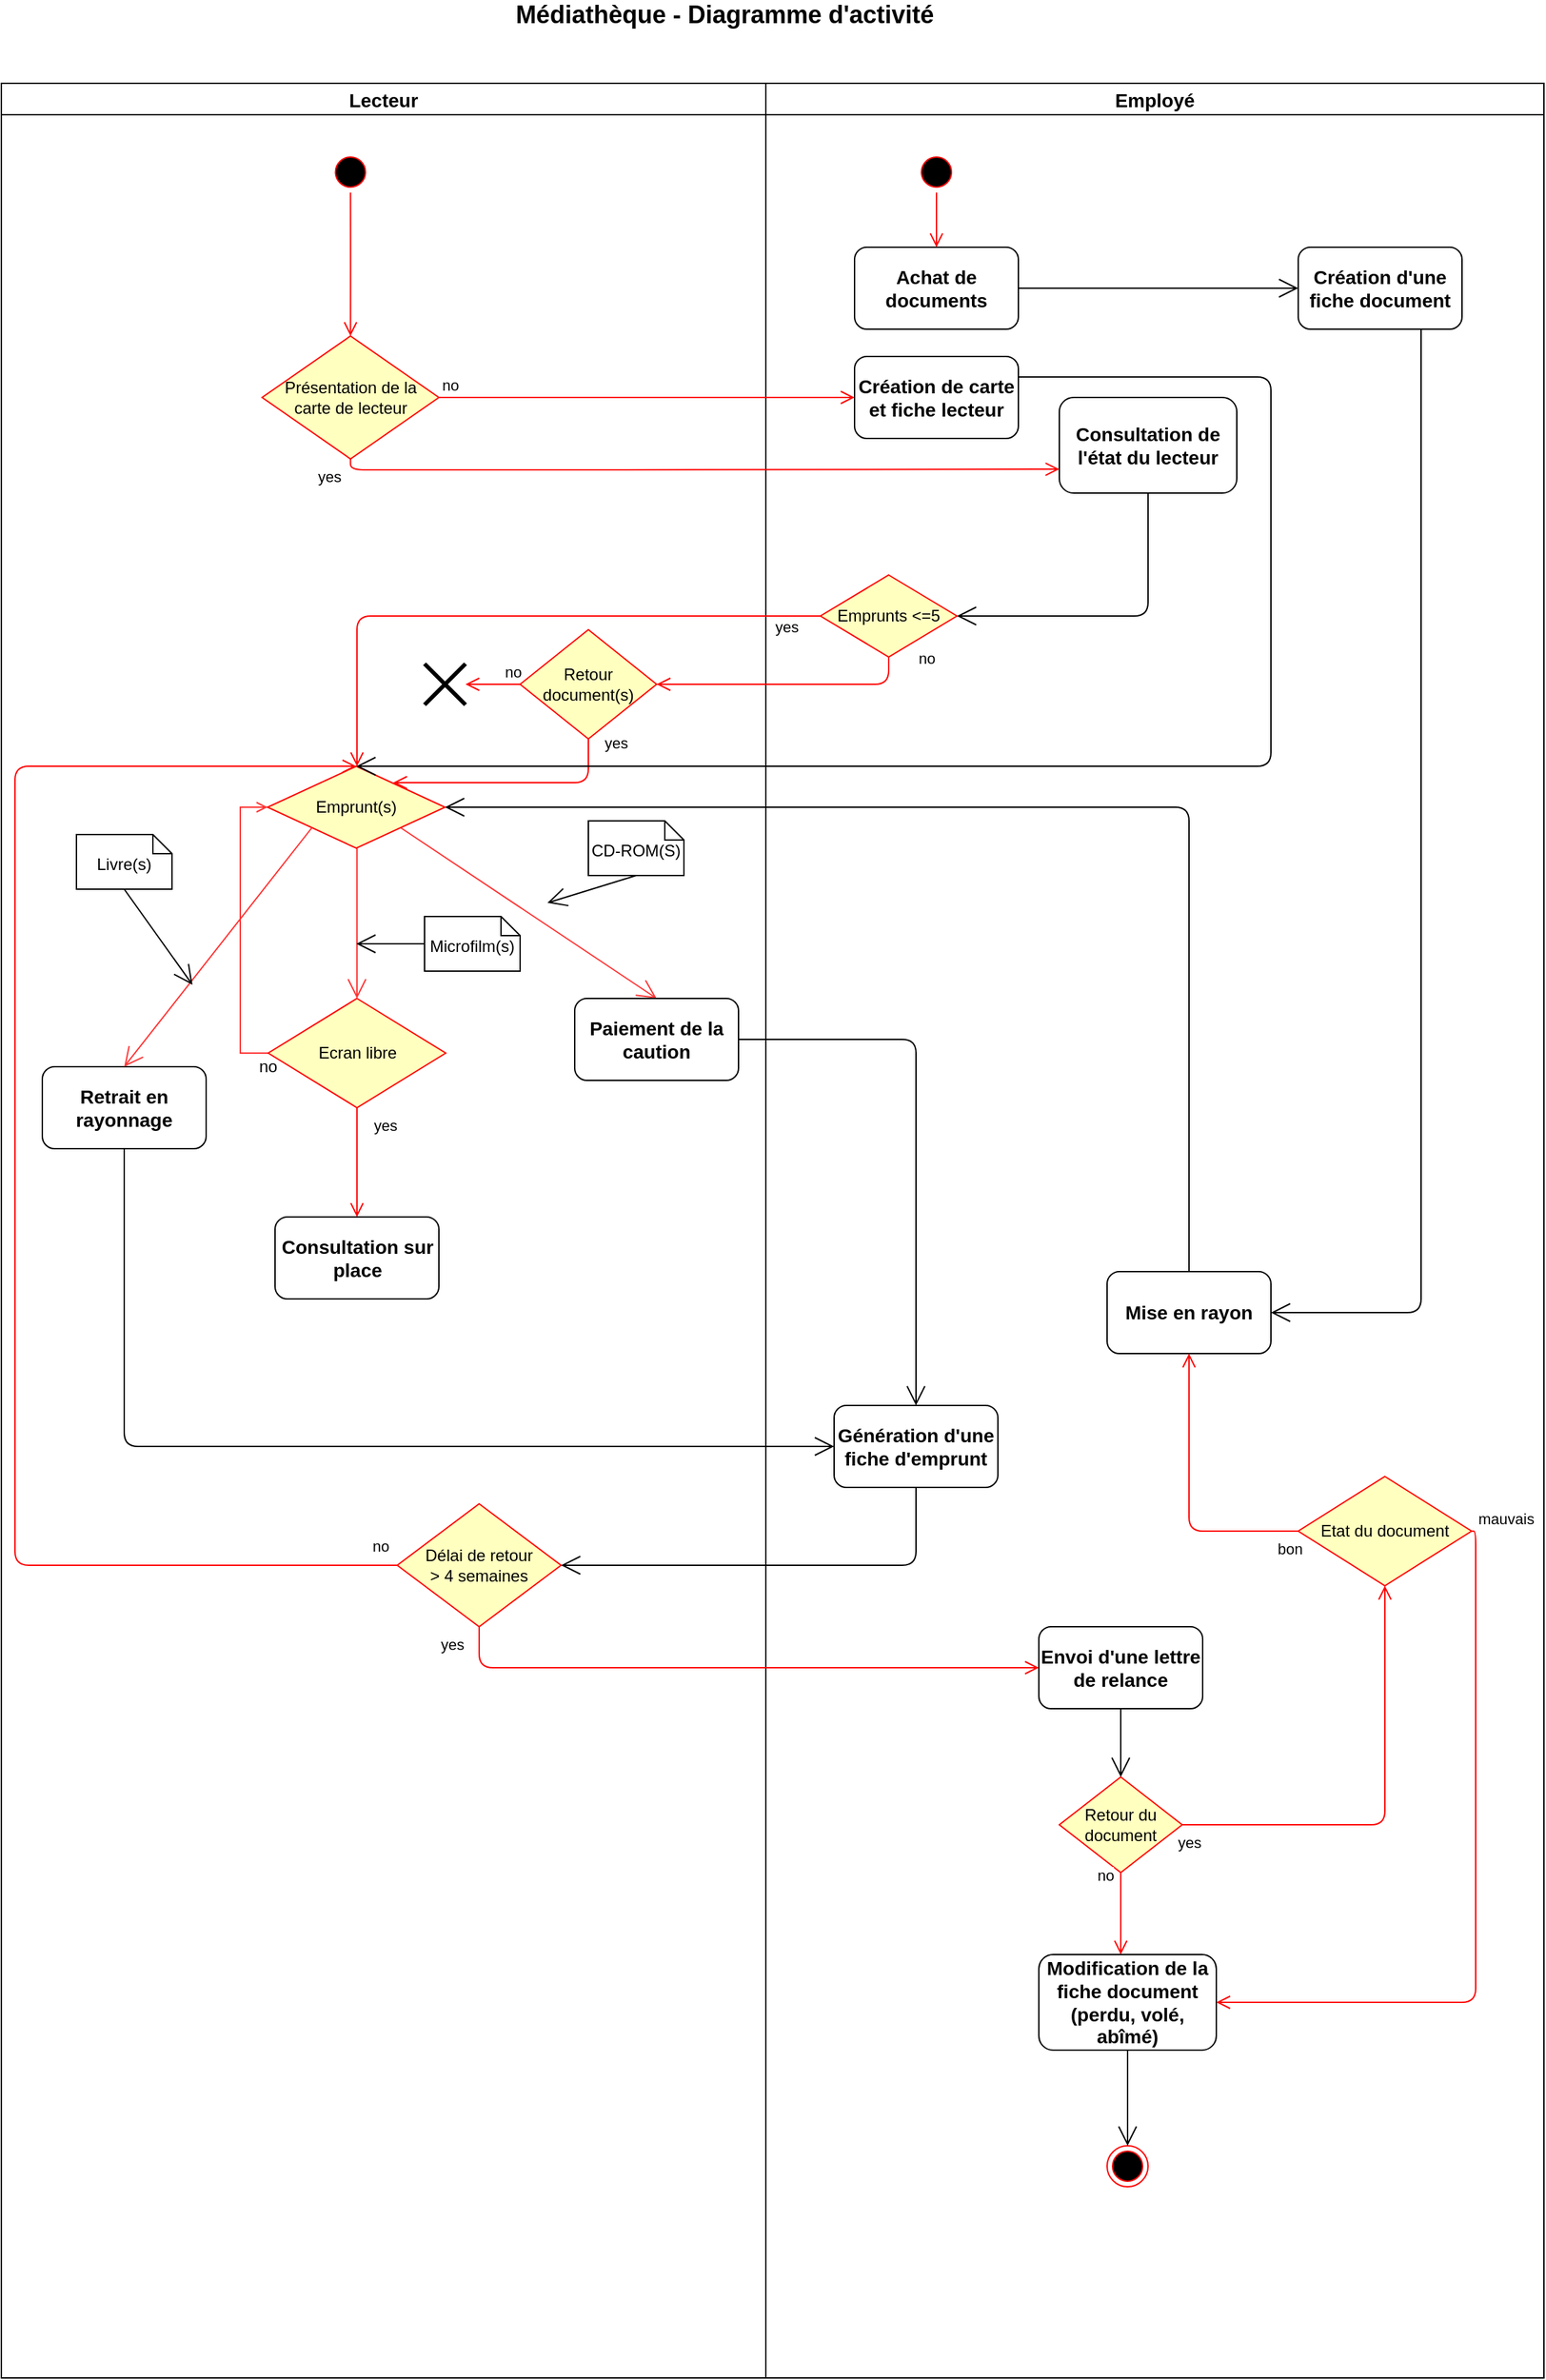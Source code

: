 <mxfile version="13.7.3" type="device"><diagram id="qWPTSS_Yt8J8gGFLDdD4" name="Page-1"><mxGraphModel dx="1086" dy="806" grid="1" gridSize="10" guides="1" tooltips="1" connect="1" arrows="1" fold="1" page="1" pageScale="1" pageWidth="827" pageHeight="1169" math="0" shadow="0"><root><mxCell id="0"/><mxCell id="1" parent="0"/><mxCell id="Ye4wpe0oZTbyQS1bvn_K-1" value="Médiathèque - Diagramme d'activité" style="text;html=1;strokeColor=none;fillColor=none;align=center;verticalAlign=middle;whiteSpace=wrap;rounded=0;fontSize=18;fontStyle=1" parent="1" vertex="1"><mxGeometry x="390" y="20" width="360" height="20" as="geometry"/></mxCell><mxCell id="Ye4wpe0oZTbyQS1bvn_K-6" value="Lecteur" style="swimlane;strokeColor=#000000;strokeWidth=1;fontSize=14;" parent="1" vertex="1"><mxGeometry x="40" y="80" width="560" height="1680" as="geometry"/></mxCell><mxCell id="Ye4wpe0oZTbyQS1bvn_K-56" value="" style="ellipse;html=1;shape=startState;fillColor=#000000;strokeColor=#ff0000;" parent="Ye4wpe0oZTbyQS1bvn_K-6" vertex="1"><mxGeometry x="240.75" y="50" width="30" height="30" as="geometry"/></mxCell><mxCell id="Ye4wpe0oZTbyQS1bvn_K-57" value="" style="edgeStyle=orthogonalEdgeStyle;html=1;verticalAlign=bottom;endArrow=open;endSize=8;strokeColor=#ff0000;entryX=0.5;entryY=0;entryDx=0;entryDy=0;" parent="Ye4wpe0oZTbyQS1bvn_K-6" source="Ye4wpe0oZTbyQS1bvn_K-56" target="SCdOnJHrRwo-VUFmhlfg-7" edge="1"><mxGeometry relative="1" as="geometry"><mxPoint x="260" y="140" as="targetPoint"/><Array as="points"><mxPoint x="256" y="130"/><mxPoint x="256" y="130"/></Array></mxGeometry></mxCell><mxCell id="Ye4wpe0oZTbyQS1bvn_K-78" value="&lt;font style=&quot;font-size: 14px&quot;&gt;&lt;b&gt;Retrait en rayonnage&lt;/b&gt;&lt;/font&gt;" style="rounded=1;whiteSpace=wrap;html=1;" parent="Ye4wpe0oZTbyQS1bvn_K-6" vertex="1"><mxGeometry x="30" y="720" width="120" height="60" as="geometry"/></mxCell><mxCell id="Ye4wpe0oZTbyQS1bvn_K-69" value="" style="endArrow=open;endFill=1;endSize=12;html=1;exitX=1;exitY=1;exitDx=0;exitDy=0;entryX=0.5;entryY=0;entryDx=0;entryDy=0;strokeColor=#FF3333;" parent="Ye4wpe0oZTbyQS1bvn_K-6" source="nHisD0bxH72T6tK7jM0f-1" target="Ye4wpe0oZTbyQS1bvn_K-76" edge="1"><mxGeometry width="160" relative="1" as="geometry"><mxPoint x="320.5" y="560" as="sourcePoint"/><mxPoint x="399.46" y="631.98" as="targetPoint"/></mxGeometry></mxCell><mxCell id="Ye4wpe0oZTbyQS1bvn_K-67" value="" style="endArrow=open;endFill=1;endSize=12;html=1;exitX=0;exitY=1;exitDx=0;exitDy=0;entryX=0.5;entryY=0;entryDx=0;entryDy=0;fillColor=#f8cecc;strokeColor=#FF3333;" parent="Ye4wpe0oZTbyQS1bvn_K-6" source="nHisD0bxH72T6tK7jM0f-1" target="Ye4wpe0oZTbyQS1bvn_K-78" edge="1"><mxGeometry width="160" relative="1" as="geometry"><mxPoint x="200.5" y="560" as="sourcePoint"/><mxPoint x="80.5" y="640" as="targetPoint"/></mxGeometry></mxCell><mxCell id="Ye4wpe0oZTbyQS1bvn_K-76" value="&lt;font style=&quot;font-size: 14px&quot;&gt;&lt;b&gt;Paiement de la caution&lt;/b&gt;&lt;/font&gt;" style="rounded=1;whiteSpace=wrap;html=1;" parent="Ye4wpe0oZTbyQS1bvn_K-6" vertex="1"><mxGeometry x="420" y="670" width="120" height="60" as="geometry"/></mxCell><mxCell id="nHisD0bxH72T6tK7jM0f-10" style="edgeStyle=orthogonalEdgeStyle;rounded=0;orthogonalLoop=1;jettySize=auto;html=1;entryX=0;entryY=0.5;entryDx=0;entryDy=0;strokeColor=#FF3333;endArrow=open;endFill=0;" parent="Ye4wpe0oZTbyQS1bvn_K-6" source="SCdOnJHrRwo-VUFmhlfg-1" target="nHisD0bxH72T6tK7jM0f-1" edge="1"><mxGeometry relative="1" as="geometry"><Array as="points"><mxPoint x="175" y="710"/><mxPoint x="175" y="530"/></Array></mxGeometry></mxCell><mxCell id="SCdOnJHrRwo-VUFmhlfg-1" value="&lt;font style=&quot;font-size: 12px&quot;&gt;Ecran libre&lt;/font&gt;" style="rhombus;whiteSpace=wrap;html=1;fillColor=#ffffc0;strokeColor=#ff0000;" parent="Ye4wpe0oZTbyQS1bvn_K-6" vertex="1"><mxGeometry x="195.5" y="670" width="130" height="80" as="geometry"/></mxCell><mxCell id="SCdOnJHrRwo-VUFmhlfg-3" value="yes" style="edgeStyle=orthogonalEdgeStyle;html=1;align=left;verticalAlign=top;endArrow=open;endSize=8;strokeColor=#ff0000;entryX=0.5;entryY=0;entryDx=0;entryDy=0;" parent="Ye4wpe0oZTbyQS1bvn_K-6" source="SCdOnJHrRwo-VUFmhlfg-1" edge="1"><mxGeometry x="-1" y="10" relative="1" as="geometry"><mxPoint x="260.5" y="830" as="targetPoint"/><mxPoint as="offset"/></mxGeometry></mxCell><mxCell id="SCdOnJHrRwo-VUFmhlfg-4" value="" style="endArrow=open;endFill=1;endSize=12;html=1;exitX=0.5;exitY=1;exitDx=0;exitDy=0;entryX=0.5;entryY=0;entryDx=0;entryDy=0;strokeColor=#FF3333;" parent="Ye4wpe0oZTbyQS1bvn_K-6" target="SCdOnJHrRwo-VUFmhlfg-1" edge="1"><mxGeometry width="160" relative="1" as="geometry"><mxPoint x="260.5" y="560" as="sourcePoint"/><mxPoint x="760.5" y="890" as="targetPoint"/></mxGeometry></mxCell><mxCell id="SCdOnJHrRwo-VUFmhlfg-7" value="&lt;font style=&quot;font-size: 12px&quot;&gt;Présentation de la&lt;br&gt;carte de lecteur&lt;/font&gt;" style="rhombus;whiteSpace=wrap;html=1;fillColor=#ffffc0;strokeColor=#ff0000;" parent="Ye4wpe0oZTbyQS1bvn_K-6" vertex="1"><mxGeometry x="191" y="185" width="129.5" height="90" as="geometry"/></mxCell><mxCell id="SCdOnJHrRwo-VUFmhlfg-33" value="Délai de retour &lt;br&gt;&amp;gt; 4 semaines" style="rhombus;whiteSpace=wrap;html=1;fillColor=#ffffc0;strokeColor=#ff0000;" parent="Ye4wpe0oZTbyQS1bvn_K-6" vertex="1"><mxGeometry x="290" y="1040" width="120" height="90" as="geometry"/></mxCell><mxCell id="SCdOnJHrRwo-VUFmhlfg-35" value="yes" style="edgeStyle=orthogonalEdgeStyle;html=1;align=left;verticalAlign=top;endArrow=open;endSize=8;strokeColor=#ff0000;exitX=0;exitY=0.5;exitDx=0;exitDy=0;entryX=0.5;entryY=0;entryDx=0;entryDy=0;" parent="Ye4wpe0oZTbyQS1bvn_K-6" source="SCdOnJHrRwo-VUFmhlfg-33" target="nHisD0bxH72T6tK7jM0f-1" edge="1"><mxGeometry x="-1" y="54" relative="1" as="geometry"><mxPoint x="200.5" y="515" as="targetPoint"/><mxPoint x="30" y="-9" as="offset"/><Array as="points"><mxPoint x="10" y="1085"/><mxPoint x="10" y="500"/></Array></mxGeometry></mxCell><mxCell id="nHisD0bxH72T6tK7jM0f-1" value="Emprunt(s)" style="rhombus;whiteSpace=wrap;html=1;fillColor=#ffffc0;strokeColor=#ff0000;" parent="Ye4wpe0oZTbyQS1bvn_K-6" vertex="1"><mxGeometry x="195" y="500" width="130" height="60" as="geometry"/></mxCell><mxCell id="nHisD0bxH72T6tK7jM0f-3" value="&lt;br&gt;Livre(s)" style="shape=note;whiteSpace=wrap;html=1;size=14;verticalAlign=top;align=center;spacingTop=-6;" parent="Ye4wpe0oZTbyQS1bvn_K-6" vertex="1"><mxGeometry x="55" y="550" width="70" height="40" as="geometry"/></mxCell><mxCell id="nHisD0bxH72T6tK7jM0f-6" value="&lt;br&gt;CD-ROM(S)" style="shape=note;whiteSpace=wrap;html=1;size=14;verticalAlign=top;align=center;spacingTop=-6;" parent="Ye4wpe0oZTbyQS1bvn_K-6" vertex="1"><mxGeometry x="430" y="540" width="70" height="40" as="geometry"/></mxCell><mxCell id="nHisD0bxH72T6tK7jM0f-11" value="no" style="text;html=1;align=center;verticalAlign=middle;resizable=0;points=[];autosize=1;" parent="Ye4wpe0oZTbyQS1bvn_K-6" vertex="1"><mxGeometry x="180" y="710" width="30" height="20" as="geometry"/></mxCell><mxCell id="nHisD0bxH72T6tK7jM0f-12" value="&lt;br&gt;Microfilm(s)" style="shape=note;whiteSpace=wrap;html=1;size=14;verticalAlign=top;align=center;spacingTop=-6;" parent="Ye4wpe0oZTbyQS1bvn_K-6" vertex="1"><mxGeometry x="310" y="610" width="70" height="40" as="geometry"/></mxCell><mxCell id="nHisD0bxH72T6tK7jM0f-14" value="&lt;font style=&quot;font-size: 14px&quot;&gt;&lt;b&gt;Consultation sur place&lt;/b&gt;&lt;/font&gt;" style="rounded=1;whiteSpace=wrap;html=1;" parent="Ye4wpe0oZTbyQS1bvn_K-6" vertex="1"><mxGeometry x="200.5" y="830" width="120" height="60" as="geometry"/></mxCell><mxCell id="nHisD0bxH72T6tK7jM0f-15" value="Retour document(s)" style="rhombus;whiteSpace=wrap;html=1;fillColor=#ffffc0;strokeColor=#ff0000;" parent="Ye4wpe0oZTbyQS1bvn_K-6" vertex="1"><mxGeometry x="380" y="400" width="100" height="80" as="geometry"/></mxCell><mxCell id="nHisD0bxH72T6tK7jM0f-16" value="no" style="edgeStyle=orthogonalEdgeStyle;html=1;align=left;verticalAlign=bottom;endArrow=open;endSize=8;strokeColor=#ff0000;exitX=0;exitY=0.5;exitDx=0;exitDy=0;" parent="Ye4wpe0oZTbyQS1bvn_K-6" source="nHisD0bxH72T6tK7jM0f-15" edge="1"><mxGeometry x="-0.333" relative="1" as="geometry"><mxPoint x="340" y="440" as="targetPoint"/><mxPoint as="offset"/></mxGeometry></mxCell><mxCell id="nHisD0bxH72T6tK7jM0f-17" value="yes" style="edgeStyle=orthogonalEdgeStyle;html=1;align=left;verticalAlign=top;endArrow=open;endSize=8;strokeColor=#ff0000;entryX=0.708;entryY=0.2;entryDx=0;entryDy=0;entryPerimeter=0;exitX=0.5;exitY=1;exitDx=0;exitDy=0;" parent="Ye4wpe0oZTbyQS1bvn_K-6" source="nHisD0bxH72T6tK7jM0f-15" target="nHisD0bxH72T6tK7jM0f-1" edge="1"><mxGeometry x="-0.634" y="-43" relative="1" as="geometry"><mxPoint x="420" y="510" as="targetPoint"/><Array as="points"><mxPoint x="430" y="512"/></Array><mxPoint x="10" y="1" as="offset"/></mxGeometry></mxCell><mxCell id="nHisD0bxH72T6tK7jM0f-19" value="" style="shape=umlDestroy;whiteSpace=wrap;html=1;strokeWidth=3;" parent="Ye4wpe0oZTbyQS1bvn_K-6" vertex="1"><mxGeometry x="310" y="425" width="30" height="30" as="geometry"/></mxCell><mxCell id="Ye4wpe0oZTbyQS1bvn_K-31" value="Employé" style="swimlane;strokeColor=#000000;strokeWidth=1;fontSize=14;" parent="1" vertex="1"><mxGeometry x="600" y="80" width="570" height="1680" as="geometry"/></mxCell><mxCell id="SCdOnJHrRwo-VUFmhlfg-10" value="&lt;b&gt;&lt;font style=&quot;font-size: 14px&quot;&gt;Création de carte et fiche lecteur&lt;/font&gt;&lt;/b&gt;" style="rounded=1;whiteSpace=wrap;html=1;" parent="Ye4wpe0oZTbyQS1bvn_K-31" vertex="1"><mxGeometry x="65" y="200" width="120" height="60" as="geometry"/></mxCell><mxCell id="SCdOnJHrRwo-VUFmhlfg-17" value="&lt;font style=&quot;font-size: 14px&quot;&gt;&lt;b&gt;Génération d'une fiche d'emprunt&lt;/b&gt;&lt;/font&gt;" style="rounded=1;whiteSpace=wrap;html=1;strokeWidth=1;" parent="Ye4wpe0oZTbyQS1bvn_K-31" vertex="1"><mxGeometry x="50" y="968" width="120" height="60" as="geometry"/></mxCell><mxCell id="SCdOnJHrRwo-VUFmhlfg-19" value="" style="ellipse;html=1;shape=startState;fillColor=#000000;strokeColor=#ff0000;" parent="Ye4wpe0oZTbyQS1bvn_K-31" vertex="1"><mxGeometry x="110" y="50" width="30" height="30" as="geometry"/></mxCell><mxCell id="SCdOnJHrRwo-VUFmhlfg-20" value="" style="edgeStyle=orthogonalEdgeStyle;html=1;verticalAlign=bottom;endArrow=open;endSize=8;strokeColor=#ff0000;entryX=0.5;entryY=0;entryDx=0;entryDy=0;" parent="Ye4wpe0oZTbyQS1bvn_K-31" source="SCdOnJHrRwo-VUFmhlfg-19" target="SCdOnJHrRwo-VUFmhlfg-21" edge="1"><mxGeometry relative="1" as="geometry"><mxPoint x="280" y="140" as="targetPoint"/></mxGeometry></mxCell><mxCell id="SCdOnJHrRwo-VUFmhlfg-21" value="&lt;font style=&quot;font-size: 14px&quot;&gt;&lt;b&gt;Achat de documents&lt;/b&gt;&lt;/font&gt;" style="rounded=1;whiteSpace=wrap;html=1;strokeWidth=1;" parent="Ye4wpe0oZTbyQS1bvn_K-31" vertex="1"><mxGeometry x="65" y="120" width="120" height="60" as="geometry"/></mxCell><mxCell id="SCdOnJHrRwo-VUFmhlfg-23" value="&lt;font style=&quot;font-size: 14px&quot;&gt;&lt;b&gt;Création d'une fiche document&lt;/b&gt;&lt;/font&gt;" style="rounded=1;whiteSpace=wrap;html=1;" parent="Ye4wpe0oZTbyQS1bvn_K-31" vertex="1"><mxGeometry x="390" y="120" width="120" height="60" as="geometry"/></mxCell><mxCell id="SCdOnJHrRwo-VUFmhlfg-22" value="" style="endArrow=open;endFill=1;endSize=12;html=1;exitX=1;exitY=0.5;exitDx=0;exitDy=0;" parent="Ye4wpe0oZTbyQS1bvn_K-31" source="SCdOnJHrRwo-VUFmhlfg-21" target="SCdOnJHrRwo-VUFmhlfg-23" edge="1"><mxGeometry width="160" relative="1" as="geometry"><mxPoint x="-90" y="490" as="sourcePoint"/><mxPoint x="360" y="230" as="targetPoint"/></mxGeometry></mxCell><mxCell id="SCdOnJHrRwo-VUFmhlfg-27" value="&lt;font style=&quot;font-size: 14px&quot;&gt;&lt;b&gt;Consultation de l'état du lecteur&lt;/b&gt;&lt;/font&gt;" style="rounded=1;whiteSpace=wrap;html=1;strokeWidth=1;" parent="Ye4wpe0oZTbyQS1bvn_K-31" vertex="1"><mxGeometry x="215" y="230" width="130" height="70" as="geometry"/></mxCell><mxCell id="SCdOnJHrRwo-VUFmhlfg-28" value="Emprunts &amp;lt;=5" style="rhombus;whiteSpace=wrap;html=1;fillColor=#ffffc0;strokeColor=#ff0000;" parent="Ye4wpe0oZTbyQS1bvn_K-31" vertex="1"><mxGeometry x="40" y="360" width="100" height="60" as="geometry"/></mxCell><mxCell id="SCdOnJHrRwo-VUFmhlfg-31" value="" style="endArrow=open;endFill=1;endSize=12;html=1;exitX=0.5;exitY=1;exitDx=0;exitDy=0;entryX=1;entryY=0.5;entryDx=0;entryDy=0;" parent="Ye4wpe0oZTbyQS1bvn_K-31" source="SCdOnJHrRwo-VUFmhlfg-27" target="SCdOnJHrRwo-VUFmhlfg-28" edge="1"><mxGeometry width="160" relative="1" as="geometry"><mxPoint x="-90" y="350" as="sourcePoint"/><mxPoint x="70" y="350" as="targetPoint"/><Array as="points"><mxPoint x="280" y="390"/></Array></mxGeometry></mxCell><mxCell id="SCdOnJHrRwo-VUFmhlfg-29" value="no" style="edgeStyle=orthogonalEdgeStyle;html=1;align=left;verticalAlign=bottom;endArrow=open;endSize=8;strokeColor=#ff0000;" parent="Ye4wpe0oZTbyQS1bvn_K-31" source="SCdOnJHrRwo-VUFmhlfg-28" edge="1"><mxGeometry x="-0.895" y="20" relative="1" as="geometry"><mxPoint x="-80" y="440" as="targetPoint"/><Array as="points"><mxPoint x="90" y="440"/></Array><mxPoint as="offset"/></mxGeometry></mxCell><mxCell id="SCdOnJHrRwo-VUFmhlfg-40" value="&lt;font style=&quot;font-size: 14px&quot;&gt;&lt;b&gt;Envoi d'une lettre de relance&lt;/b&gt;&lt;/font&gt;" style="rounded=1;whiteSpace=wrap;html=1;strokeWidth=1;" parent="Ye4wpe0oZTbyQS1bvn_K-31" vertex="1"><mxGeometry x="200" y="1130" width="120" height="60" as="geometry"/></mxCell><mxCell id="SCdOnJHrRwo-VUFmhlfg-41" value="Retour du document" style="rhombus;whiteSpace=wrap;html=1;fillColor=#ffffc0;strokeColor=#ff0000;" parent="Ye4wpe0oZTbyQS1bvn_K-31" vertex="1"><mxGeometry x="215" y="1240" width="90" height="70" as="geometry"/></mxCell><mxCell id="SCdOnJHrRwo-VUFmhlfg-43" value="yes" style="edgeStyle=orthogonalEdgeStyle;html=1;align=left;verticalAlign=top;endArrow=open;endSize=8;strokeColor=#ff0000;" parent="Ye4wpe0oZTbyQS1bvn_K-31" source="SCdOnJHrRwo-VUFmhlfg-41" edge="1"><mxGeometry x="-1" y="53" relative="1" as="geometry"><mxPoint x="260" y="1370" as="targetPoint"/><mxPoint x="-13" y="-35" as="offset"/></mxGeometry></mxCell><mxCell id="SCdOnJHrRwo-VUFmhlfg-44" value="" style="endArrow=open;endFill=1;endSize=12;html=1;exitX=0.5;exitY=1;exitDx=0;exitDy=0;" parent="Ye4wpe0oZTbyQS1bvn_K-31" source="SCdOnJHrRwo-VUFmhlfg-40" target="SCdOnJHrRwo-VUFmhlfg-41" edge="1"><mxGeometry width="160" relative="1" as="geometry"><mxPoint x="-90" y="1320" as="sourcePoint"/><mxPoint x="70" y="1320" as="targetPoint"/></mxGeometry></mxCell><mxCell id="SCdOnJHrRwo-VUFmhlfg-46" value="&lt;font style=&quot;font-size: 14px&quot;&gt;&lt;b&gt;Modification de la fiche document (perdu, volé, abîmé)&lt;/b&gt;&lt;/font&gt;" style="rounded=1;whiteSpace=wrap;html=1;strokeWidth=1;" parent="Ye4wpe0oZTbyQS1bvn_K-31" vertex="1"><mxGeometry x="200" y="1370" width="130" height="70" as="geometry"/></mxCell><mxCell id="nHisD0bxH72T6tK7jM0f-20" value="Etat du document" style="rhombus;whiteSpace=wrap;html=1;fillColor=#ffffc0;strokeColor=#ff0000;" parent="Ye4wpe0oZTbyQS1bvn_K-31" vertex="1"><mxGeometry x="390" y="1020" width="127" height="80" as="geometry"/></mxCell><mxCell id="nHisD0bxH72T6tK7jM0f-21" value="mauvais" style="edgeStyle=orthogonalEdgeStyle;html=1;align=left;verticalAlign=bottom;endArrow=open;endSize=8;strokeColor=#ff0000;exitX=1;exitY=0.5;exitDx=0;exitDy=0;entryX=1;entryY=0.5;entryDx=0;entryDy=0;" parent="Ye4wpe0oZTbyQS1bvn_K-31" source="nHisD0bxH72T6tK7jM0f-20" target="SCdOnJHrRwo-VUFmhlfg-46" edge="1"><mxGeometry x="-0.989" relative="1" as="geometry"><mxPoint x="454" y="920" as="targetPoint"/><Array as="points"><mxPoint x="520" y="1060"/><mxPoint x="520" y="1405"/></Array><mxPoint as="offset"/></mxGeometry></mxCell><mxCell id="SCdOnJHrRwo-VUFmhlfg-42" value="no" style="edgeStyle=orthogonalEdgeStyle;html=1;align=left;verticalAlign=bottom;endArrow=open;endSize=8;strokeColor=#ff0000;entryX=0.5;entryY=1;entryDx=0;entryDy=0;" parent="Ye4wpe0oZTbyQS1bvn_K-31" source="SCdOnJHrRwo-VUFmhlfg-41" target="nHisD0bxH72T6tK7jM0f-20" edge="1"><mxGeometry x="-0.082" y="218" relative="1" as="geometry"><mxPoint x="380" y="930" as="targetPoint"/><mxPoint x="5" y="46" as="offset"/><Array as="points"><mxPoint x="454" y="1275"/></Array></mxGeometry></mxCell><mxCell id="nHisD0bxH72T6tK7jM0f-28" value="" style="ellipse;html=1;shape=endState;fillColor=#000000;strokeColor=#ff0000;" parent="Ye4wpe0oZTbyQS1bvn_K-31" vertex="1"><mxGeometry x="250" y="1510" width="30" height="30" as="geometry"/></mxCell><mxCell id="nHisD0bxH72T6tK7jM0f-29" value="" style="endArrow=open;endFill=1;endSize=12;html=1;strokeColor=#000000;exitX=0.5;exitY=1;exitDx=0;exitDy=0;entryX=0.5;entryY=0;entryDx=0;entryDy=0;" parent="Ye4wpe0oZTbyQS1bvn_K-31" source="SCdOnJHrRwo-VUFmhlfg-46" target="nHisD0bxH72T6tK7jM0f-28" edge="1"><mxGeometry width="160" relative="1" as="geometry"><mxPoint x="-180" y="1290" as="sourcePoint"/><mxPoint x="-20" y="1290" as="targetPoint"/></mxGeometry></mxCell><mxCell id="SCdOnJHrRwo-VUFmhlfg-8" value="no" style="edgeStyle=orthogonalEdgeStyle;html=1;align=left;verticalAlign=bottom;endArrow=open;endSize=8;strokeColor=#ff0000;entryX=0;entryY=0.5;entryDx=0;entryDy=0;" parent="1" source="SCdOnJHrRwo-VUFmhlfg-7" target="SCdOnJHrRwo-VUFmhlfg-10" edge="1"><mxGeometry x="-1" relative="1" as="geometry"><mxPoint x="780" y="475" as="targetPoint"/></mxGeometry></mxCell><mxCell id="SCdOnJHrRwo-VUFmhlfg-11" value="" style="endArrow=open;endFill=1;endSize=12;html=1;exitX=1;exitY=0.25;exitDx=0;exitDy=0;entryX=0.5;entryY=0;entryDx=0;entryDy=0;" parent="1" source="SCdOnJHrRwo-VUFmhlfg-10" target="nHisD0bxH72T6tK7jM0f-1" edge="1"><mxGeometry width="160" relative="1" as="geometry"><mxPoint x="470" y="490" as="sourcePoint"/><mxPoint x="361" y="620" as="targetPoint"/><Array as="points"><mxPoint x="970" y="295"/><mxPoint x="970" y="400"/><mxPoint x="970" y="580"/><mxPoint x="930" y="580"/><mxPoint x="890" y="580"/></Array></mxGeometry></mxCell><mxCell id="SCdOnJHrRwo-VUFmhlfg-30" value="yes" style="edgeStyle=orthogonalEdgeStyle;html=1;align=left;verticalAlign=top;endArrow=open;endSize=8;strokeColor=#ff0000;exitX=0;exitY=0.5;exitDx=0;exitDy=0;entryX=0.5;entryY=0;entryDx=0;entryDy=0;" parent="1" source="SCdOnJHrRwo-VUFmhlfg-28" edge="1"><mxGeometry x="-0.841" y="-5" relative="1" as="geometry"><mxPoint x="300.5" y="580" as="targetPoint"/><Array as="points"><mxPoint x="301" y="470"/></Array><mxPoint as="offset"/></mxGeometry></mxCell><mxCell id="SCdOnJHrRwo-VUFmhlfg-38" value="" style="endArrow=open;endFill=1;endSize=12;html=1;exitX=0.5;exitY=1;exitDx=0;exitDy=0;entryX=1;entryY=0.5;entryDx=0;entryDy=0;" parent="1" source="SCdOnJHrRwo-VUFmhlfg-17" target="SCdOnJHrRwo-VUFmhlfg-33" edge="1"><mxGeometry width="160" relative="1" as="geometry"><mxPoint x="470" y="1010" as="sourcePoint"/><mxPoint x="630" y="1010" as="targetPoint"/><Array as="points"><mxPoint x="710" y="1165"/></Array></mxGeometry></mxCell><mxCell id="SCdOnJHrRwo-VUFmhlfg-15" value="" style="endArrow=open;endFill=1;endSize=12;html=1;exitX=1;exitY=0.5;exitDx=0;exitDy=0;entryX=0.5;entryY=0;entryDx=0;entryDy=0;" parent="1" source="Ye4wpe0oZTbyQS1bvn_K-76" target="SCdOnJHrRwo-VUFmhlfg-17" edge="1"><mxGeometry width="160" relative="1" as="geometry"><mxPoint x="120.5" y="940" as="sourcePoint"/><mxPoint x="301.825" y="1040" as="targetPoint"/><Array as="points"><mxPoint x="710" y="780"/></Array></mxGeometry></mxCell><mxCell id="SCdOnJHrRwo-VUFmhlfg-14" value="" style="endArrow=open;endFill=1;endSize=12;html=1;exitX=0.5;exitY=1;exitDx=0;exitDy=0;entryX=0;entryY=0.5;entryDx=0;entryDy=0;" parent="1" source="Ye4wpe0oZTbyQS1bvn_K-78" target="SCdOnJHrRwo-VUFmhlfg-17" edge="1"><mxGeometry width="160" relative="1" as="geometry"><mxPoint x="470" y="990" as="sourcePoint"/><mxPoint x="288.526" y="1040" as="targetPoint"/><Array as="points"><mxPoint x="130" y="1078"/></Array></mxGeometry></mxCell><mxCell id="nHisD0bxH72T6tK7jM0f-4" value="" style="endArrow=open;endFill=1;endSize=12;html=1;exitX=0.5;exitY=1;exitDx=0;exitDy=0;exitPerimeter=0;" parent="1" source="nHisD0bxH72T6tK7jM0f-3" edge="1"><mxGeometry width="160" relative="1" as="geometry"><mxPoint x="420" y="920" as="sourcePoint"/><mxPoint x="180" y="740" as="targetPoint"/></mxGeometry></mxCell><mxCell id="nHisD0bxH72T6tK7jM0f-7" value="" style="endArrow=open;endFill=1;endSize=12;html=1;exitX=0.5;exitY=1;exitDx=0;exitDy=0;exitPerimeter=0;" parent="1" source="nHisD0bxH72T6tK7jM0f-6" edge="1"><mxGeometry width="160" relative="1" as="geometry"><mxPoint x="140" y="680" as="sourcePoint"/><mxPoint x="440" y="680" as="targetPoint"/></mxGeometry></mxCell><mxCell id="nHisD0bxH72T6tK7jM0f-13" value="" style="endArrow=open;endFill=1;endSize=12;html=1;exitX=0;exitY=0.5;exitDx=0;exitDy=0;exitPerimeter=0;" parent="1" source="nHisD0bxH72T6tK7jM0f-12" edge="1"><mxGeometry width="160" relative="1" as="geometry"><mxPoint x="515" y="670" as="sourcePoint"/><mxPoint x="300" y="710" as="targetPoint"/></mxGeometry></mxCell><mxCell id="SCdOnJHrRwo-VUFmhlfg-34" value="no" style="edgeStyle=orthogonalEdgeStyle;html=1;align=left;verticalAlign=bottom;endArrow=open;endSize=8;strokeColor=#ff0000;exitX=0.5;exitY=1;exitDx=0;exitDy=0;entryX=0;entryY=0.5;entryDx=0;entryDy=0;" parent="1" source="SCdOnJHrRwo-VUFmhlfg-33" target="SCdOnJHrRwo-VUFmhlfg-40" edge="1"><mxGeometry x="-1" y="-94" relative="1" as="geometry"><mxPoint x="760" y="1240" as="targetPoint"/><Array as="points"><mxPoint x="390" y="1240"/></Array><mxPoint x="14" y="-50" as="offset"/></mxGeometry></mxCell><mxCell id="SCdOnJHrRwo-VUFmhlfg-9" value="yes" style="edgeStyle=orthogonalEdgeStyle;html=1;align=left;verticalAlign=top;endArrow=open;endSize=8;strokeColor=#ff0000;exitX=0.5;exitY=1;exitDx=0;exitDy=0;entryX=0;entryY=0.75;entryDx=0;entryDy=0;" parent="1" source="SCdOnJHrRwo-VUFmhlfg-7" target="SCdOnJHrRwo-VUFmhlfg-27" edge="1"><mxGeometry x="-0.97" y="27" relative="1" as="geometry"><mxPoint x="770" y="355" as="targetPoint"/><Array as="points"><mxPoint x="296" y="363"/><mxPoint x="485" y="363"/></Array><mxPoint x="-26" y="19" as="offset"/><mxPoint x="300" y="392" as="sourcePoint"/></mxGeometry></mxCell><mxCell id="nHisD0bxH72T6tK7jM0f-24" value="&lt;font style=&quot;font-size: 14px&quot;&gt;&lt;b&gt;Mise en rayon&lt;/b&gt;&lt;/font&gt;" style="rounded=1;whiteSpace=wrap;html=1;" parent="1" vertex="1"><mxGeometry x="850" y="950" width="120" height="60" as="geometry"/></mxCell><mxCell id="nHisD0bxH72T6tK7jM0f-22" value="bon" style="edgeStyle=orthogonalEdgeStyle;html=1;align=left;verticalAlign=top;endArrow=open;endSize=8;strokeColor=#ff0000;exitX=0;exitY=0.5;exitDx=0;exitDy=0;" parent="1" source="nHisD0bxH72T6tK7jM0f-20" target="nHisD0bxH72T6tK7jM0f-24" edge="1"><mxGeometry x="-0.833" relative="1" as="geometry"><mxPoint x="910" y="980" as="targetPoint"/><Array as="points"><mxPoint x="910" y="1140"/></Array><mxPoint as="offset"/></mxGeometry></mxCell><mxCell id="nHisD0bxH72T6tK7jM0f-26" value="" style="endArrow=open;endFill=1;endSize=12;html=1;exitX=0.5;exitY=0;exitDx=0;exitDy=0;entryX=1;entryY=0.5;entryDx=0;entryDy=0;" parent="1" source="nHisD0bxH72T6tK7jM0f-24" target="nHisD0bxH72T6tK7jM0f-1" edge="1"><mxGeometry width="160" relative="1" as="geometry"><mxPoint x="420" y="780" as="sourcePoint"/><mxPoint x="580" y="780" as="targetPoint"/><Array as="points"><mxPoint x="910" y="610"/></Array></mxGeometry></mxCell><mxCell id="j9Cbw3m34RXZ6pTy693W-1" value="" style="endArrow=open;endFill=1;endSize=12;html=1;exitX=0.75;exitY=1;exitDx=0;exitDy=0;entryX=1;entryY=0.5;entryDx=0;entryDy=0;" edge="1" parent="1" source="SCdOnJHrRwo-VUFmhlfg-23" target="nHisD0bxH72T6tK7jM0f-24"><mxGeometry width="160" relative="1" as="geometry"><mxPoint x="690" y="610" as="sourcePoint"/><mxPoint x="850" y="610" as="targetPoint"/><Array as="points"><mxPoint x="1080" y="980"/></Array></mxGeometry></mxCell></root></mxGraphModel></diagram></mxfile>